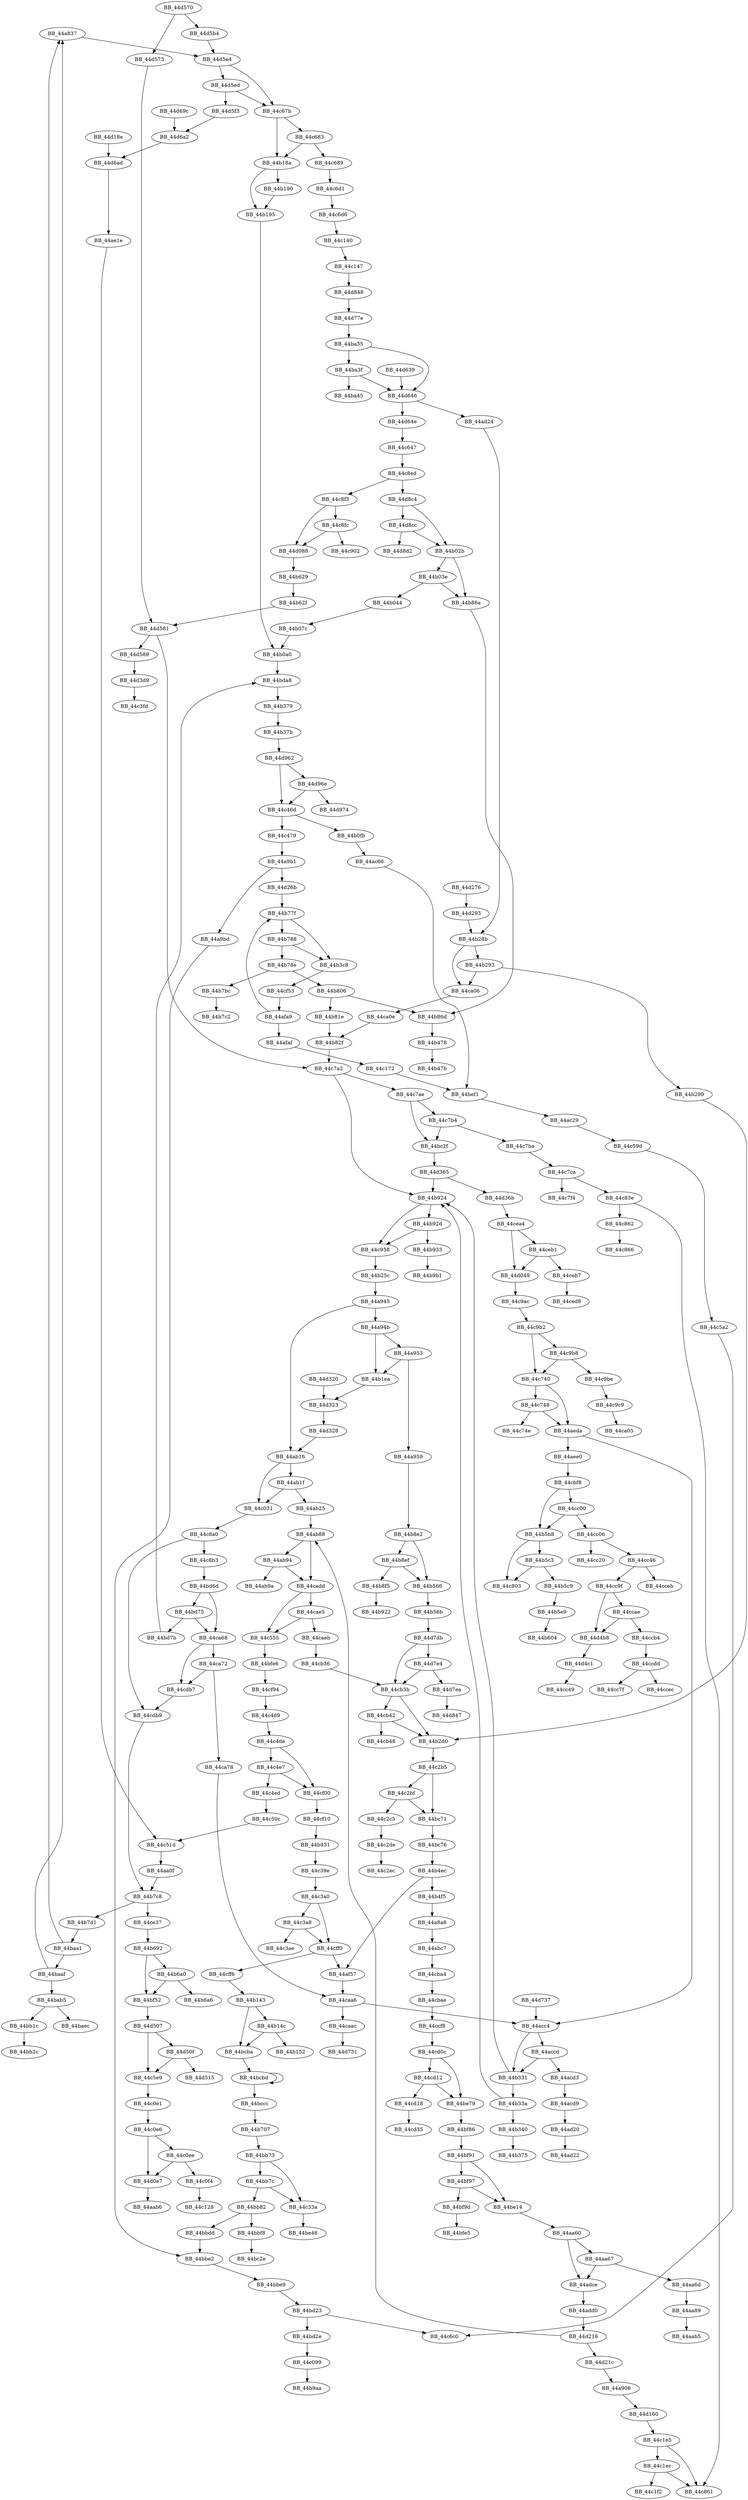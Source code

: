 DiGraph sub_44D18E{
BB_44a837->BB_44d5e4
BB_44a8a8->BB_44abc7
BB_44a906->BB_44d160
BB_44a945->BB_44a94b
BB_44a945->BB_44ab16
BB_44a94b->BB_44a953
BB_44a94b->BB_44b1ea
BB_44a953->BB_44a959
BB_44a953->BB_44b1ea
BB_44a959->BB_44b8e2
BB_44a9b1->BB_44a9bd
BB_44a9b1->BB_44d26b
BB_44a9bd->BB_44bbe2
BB_44aa0f->BB_44b7c8
BB_44aa60->BB_44aa67
BB_44aa60->BB_44adce
BB_44aa67->BB_44aa6d
BB_44aa67->BB_44adce
BB_44aa6d->BB_44aa89
BB_44aa89->BB_44aab5
BB_44ab16->BB_44ab1f
BB_44ab16->BB_44c031
BB_44ab1f->BB_44ab25
BB_44ab1f->BB_44c031
BB_44ab25->BB_44ab88
BB_44ab88->BB_44ab94
BB_44ab88->BB_44cadd
BB_44ab94->BB_44ab9a
BB_44ab94->BB_44cadd
BB_44abc7->BB_44cba4
BB_44ac29->BB_44c59d
BB_44ac66->BB_44bef1
BB_44acc4->BB_44accd
BB_44acc4->BB_44b331
BB_44accd->BB_44acd3
BB_44accd->BB_44b331
BB_44acd3->BB_44acd9
BB_44acd9->BB_44ad20
BB_44ad20->BB_44ad22
BB_44ad24->BB_44b28b
BB_44adce->BB_44add0
BB_44add0->BB_44d216
BB_44ae1e->BB_44c51d
BB_44aeda->BB_44acc4
BB_44aeda->BB_44aee0
BB_44aee0->BB_44cbf8
BB_44af57->BB_44caa6
BB_44afa9->BB_44afaf
BB_44afa9->BB_44b77f
BB_44afaf->BB_44c172
BB_44b02b->BB_44b03e
BB_44b02b->BB_44b86a
BB_44b03e->BB_44b044
BB_44b03e->BB_44b86a
BB_44b044->BB_44b07c
BB_44b07c->BB_44b0a0
BB_44b0a0->BB_44bda8
BB_44b0fb->BB_44ac66
BB_44b143->BB_44b14c
BB_44b143->BB_44bcba
BB_44b14c->BB_44b152
BB_44b14c->BB_44bcba
BB_44b18a->BB_44b190
BB_44b18a->BB_44b195
BB_44b190->BB_44b195
BB_44b195->BB_44b0a0
BB_44b1ea->BB_44d323
BB_44b25c->BB_44a945
BB_44b28b->BB_44b293
BB_44b28b->BB_44ca06
BB_44b293->BB_44b299
BB_44b293->BB_44ca06
BB_44b299->BB_44b2d0
BB_44b2d0->BB_44c2b5
BB_44b331->BB_44b33a
BB_44b331->BB_44b924
BB_44b33a->BB_44b340
BB_44b33a->BB_44b924
BB_44b340->BB_44b375
BB_44b379->BB_44b37b
BB_44b37b->BB_44d962
BB_44b3c8->BB_44cf53
BB_44b431->BB_44c39e
BB_44b478->BB_44b47b
BB_44b4ec->BB_44af57
BB_44b4ec->BB_44b4f5
BB_44b4f5->BB_44a8a8
BB_44b566->BB_44b56b
BB_44b56b->BB_44d7db
BB_44b5b8->BB_44b5c3
BB_44b5b8->BB_44c803
BB_44b5c3->BB_44b5c9
BB_44b5c3->BB_44c803
BB_44b5c9->BB_44b5e9
BB_44b5e9->BB_44b604
BB_44b629->BB_44b62f
BB_44b62f->BB_44d581
BB_44b692->BB_44b6a0
BB_44b692->BB_44bf52
BB_44b6a0->BB_44b6a6
BB_44b6a0->BB_44bf52
BB_44b707->BB_44bb73
BB_44b77f->BB_44b3c8
BB_44b77f->BB_44b788
BB_44b788->BB_44b3c8
BB_44b788->BB_44b78e
BB_44b78e->BB_44b7bc
BB_44b78e->BB_44b806
BB_44b7bc->BB_44b7c2
BB_44b7c8->BB_44b7d1
BB_44b7c8->BB_44ce37
BB_44b7d1->BB_44baa1
BB_44b806->BB_44b81e
BB_44b806->BB_44b86d
BB_44b81e->BB_44b82f
BB_44b82f->BB_44c7a2
BB_44b86a->BB_44b86d
BB_44b86d->BB_44b478
BB_44b8e2->BB_44b566
BB_44b8e2->BB_44b8ef
BB_44b8ef->BB_44b566
BB_44b8ef->BB_44b8f5
BB_44b8f5->BB_44b922
BB_44b924->BB_44b92d
BB_44b924->BB_44c958
BB_44b92d->BB_44b933
BB_44b92d->BB_44c958
BB_44b933->BB_44b9b1
BB_44ba35->BB_44ba3f
BB_44ba35->BB_44d646
BB_44ba3f->BB_44ba45
BB_44ba3f->BB_44d646
BB_44baa1->BB_44a837
BB_44baa1->BB_44baaf
BB_44baaf->BB_44a837
BB_44baaf->BB_44bab5
BB_44bab5->BB_44baec
BB_44bab5->BB_44bb1c
BB_44bb1c->BB_44bb2c
BB_44bb73->BB_44bb7c
BB_44bb73->BB_44c33a
BB_44bb7c->BB_44bb82
BB_44bb7c->BB_44c33a
BB_44bb82->BB_44bbdd
BB_44bb82->BB_44bbf8
BB_44bbdd->BB_44bbe2
BB_44bbe2->BB_44bbe9
BB_44bbe9->BB_44bd23
BB_44bbf8->BB_44bc2e
BB_44bc2f->BB_44d365
BB_44bc71->BB_44bc76
BB_44bc76->BB_44b4ec
BB_44bcba->BB_44bcbd
BB_44bcbd->BB_44bcbd
BB_44bcbd->BB_44bccc
BB_44bccc->BB_44b707
BB_44bd23->BB_44bd2e
BB_44bd23->BB_44c6c0
BB_44bd2e->BB_44c099
BB_44bd6d->BB_44bd75
BB_44bd6d->BB_44ca68
BB_44bd75->BB_44bd7b
BB_44bd75->BB_44ca68
BB_44bd7b->BB_44bda8
BB_44bda8->BB_44b379
BB_44be14->BB_44aa60
BB_44be79->BB_44bf86
BB_44bef1->BB_44ac29
BB_44bf52->BB_44d507
BB_44bf86->BB_44bf91
BB_44bf91->BB_44be14
BB_44bf91->BB_44bf97
BB_44bf97->BB_44be14
BB_44bf97->BB_44bf9d
BB_44bf9d->BB_44bfe5
BB_44bfe6->BB_44cf94
BB_44c031->BB_44c8a0
BB_44c099->BB_44b9aa
BB_44c0e1->BB_44c0e6
BB_44c0e6->BB_44c0ee
BB_44c0e6->BB_44d0e7
BB_44c0ee->BB_44c0f4
BB_44c0ee->BB_44d0e7
BB_44c0f4->BB_44c128
BB_44c140->BB_44c147
BB_44c147->BB_44d848
BB_44c172->BB_44bef1
BB_44c1e5->BB_44c1ec
BB_44c1e5->BB_44c861
BB_44c1ec->BB_44c1f2
BB_44c1ec->BB_44c861
BB_44c2b5->BB_44bc71
BB_44c2b5->BB_44c2bf
BB_44c2bf->BB_44bc71
BB_44c2bf->BB_44c2c5
BB_44c2c5->BB_44c2de
BB_44c2de->BB_44c2ec
BB_44c33a->BB_44be46
BB_44c39e->BB_44c3a0
BB_44c3a0->BB_44c3a8
BB_44c3a0->BB_44cff0
BB_44c3a8->BB_44c3ae
BB_44c3a8->BB_44cff0
BB_44c46d->BB_44b0fb
BB_44c46d->BB_44c479
BB_44c479->BB_44a9b1
BB_44c4d9->BB_44c4de
BB_44c4de->BB_44c4e7
BB_44c4de->BB_44cf00
BB_44c4e7->BB_44c4ed
BB_44c4e7->BB_44cf00
BB_44c4ed->BB_44c50c
BB_44c50c->BB_44c51d
BB_44c51d->BB_44aa0f
BB_44c555->BB_44bfe6
BB_44c59d->BB_44c5a2
BB_44c5a2->BB_44c6c0
BB_44c5e9->BB_44c0e1
BB_44c647->BB_44c8ed
BB_44c67b->BB_44b18a
BB_44c67b->BB_44c683
BB_44c683->BB_44b18a
BB_44c683->BB_44c689
BB_44c689->BB_44c6d1
BB_44c6d1->BB_44c6d6
BB_44c6d6->BB_44c140
BB_44c740->BB_44aeda
BB_44c740->BB_44c748
BB_44c748->BB_44aeda
BB_44c748->BB_44c74e
BB_44c7a2->BB_44b924
BB_44c7a2->BB_44c7ae
BB_44c7ae->BB_44bc2f
BB_44c7ae->BB_44c7b4
BB_44c7b4->BB_44bc2f
BB_44c7b4->BB_44c7ba
BB_44c7ba->BB_44c7ca
BB_44c7ca->BB_44c7f4
BB_44c7ca->BB_44c83e
BB_44c83e->BB_44c861
BB_44c83e->BB_44c862
BB_44c862->BB_44c866
BB_44c8a0->BB_44c8b3
BB_44c8a0->BB_44cdb9
BB_44c8b3->BB_44bd6d
BB_44c8ed->BB_44c8f3
BB_44c8ed->BB_44d8c4
BB_44c8f3->BB_44c8fc
BB_44c8f3->BB_44d088
BB_44c8fc->BB_44c902
BB_44c8fc->BB_44d088
BB_44c958->BB_44b25c
BB_44c9ac->BB_44c9b2
BB_44c9b2->BB_44c740
BB_44c9b2->BB_44c9b8
BB_44c9b8->BB_44c740
BB_44c9b8->BB_44c9be
BB_44c9be->BB_44c9c9
BB_44c9c9->BB_44ca05
BB_44ca06->BB_44ca0e
BB_44ca0e->BB_44b82f
BB_44ca68->BB_44ca72
BB_44ca68->BB_44cdb7
BB_44ca72->BB_44ca78
BB_44ca72->BB_44cdb7
BB_44ca78->BB_44caa6
BB_44caa6->BB_44acc4
BB_44caa6->BB_44caac
BB_44caac->BB_44d731
BB_44cadd->BB_44c555
BB_44cadd->BB_44cae5
BB_44cae5->BB_44c555
BB_44cae5->BB_44caeb
BB_44caeb->BB_44cb36
BB_44cb36->BB_44cb3b
BB_44cb3b->BB_44b2d0
BB_44cb3b->BB_44cb42
BB_44cb42->BB_44b2d0
BB_44cb42->BB_44cb48
BB_44cba4->BB_44cbae
BB_44cbae->BB_44ccf8
BB_44cbf8->BB_44b5b8
BB_44cbf8->BB_44cc00
BB_44cc00->BB_44b5b8
BB_44cc00->BB_44cc06
BB_44cc06->BB_44cc20
BB_44cc06->BB_44cc46
BB_44cc46->BB_44cc9f
BB_44cc46->BB_44cceb
BB_44cc9f->BB_44ccae
BB_44cc9f->BB_44d4b8
BB_44ccae->BB_44ccb4
BB_44ccae->BB_44d4b8
BB_44ccb4->BB_44ccdd
BB_44ccdd->BB_44cc7f
BB_44ccdd->BB_44ccec
BB_44ccf8->BB_44cd0c
BB_44cd0c->BB_44be79
BB_44cd0c->BB_44cd12
BB_44cd12->BB_44be79
BB_44cd12->BB_44cd18
BB_44cd18->BB_44cd35
BB_44cdb7->BB_44cdb9
BB_44cdb9->BB_44b7c8
BB_44ce37->BB_44b692
BB_44cea4->BB_44ceb1
BB_44cea4->BB_44d049
BB_44ceb1->BB_44ceb7
BB_44ceb1->BB_44d049
BB_44ceb7->BB_44ced8
BB_44cf00->BB_44cf10
BB_44cf10->BB_44b431
BB_44cf53->BB_44afa9
BB_44cf94->BB_44c4d9
BB_44cff0->BB_44af57
BB_44cff0->BB_44cff6
BB_44cff6->BB_44b143
BB_44d049->BB_44c9ac
BB_44d088->BB_44b629
BB_44d0e7->BB_44aab6
BB_44d160->BB_44c1e5
BB_44d18e->BB_44d6ad
BB_44d216->BB_44ab88
BB_44d216->BB_44d21c
BB_44d21c->BB_44a906
BB_44d26b->BB_44b77f
BB_44d276->BB_44d293
BB_44d293->BB_44b28b
BB_44d320->BB_44d323
BB_44d323->BB_44d328
BB_44d328->BB_44ab16
BB_44d365->BB_44b924
BB_44d365->BB_44d36b
BB_44d36b->BB_44cea4
BB_44d3d9->BB_44c3fd
BB_44d4b8->BB_44d4c1
BB_44d4c1->BB_44cc49
BB_44d507->BB_44c5e9
BB_44d507->BB_44d50f
BB_44d50f->BB_44c5e9
BB_44d50f->BB_44d515
BB_44d570->BB_44d573
BB_44d570->BB_44d5b4
BB_44d573->BB_44d581
BB_44d581->BB_44c7a2
BB_44d581->BB_44d589
BB_44d589->BB_44d3d9
BB_44d5b4->BB_44d5e4
BB_44d5e4->BB_44c67b
BB_44d5e4->BB_44d5ed
BB_44d5ed->BB_44c67b
BB_44d5ed->BB_44d5f3
BB_44d5f3->BB_44d6a2
BB_44d639->BB_44d646
BB_44d646->BB_44ad24
BB_44d646->BB_44d64e
BB_44d64e->BB_44c647
BB_44d69c->BB_44d6a2
BB_44d6a2->BB_44d6ad
BB_44d6ad->BB_44ae1e
BB_44d737->BB_44acc4
BB_44d77e->BB_44ba35
BB_44d7db->BB_44cb3b
BB_44d7db->BB_44d7e4
BB_44d7e4->BB_44cb3b
BB_44d7e4->BB_44d7ea
BB_44d7ea->BB_44d847
BB_44d848->BB_44d77e
BB_44d8c4->BB_44b02b
BB_44d8c4->BB_44d8cc
BB_44d8cc->BB_44b02b
BB_44d8cc->BB_44d8d2
BB_44d962->BB_44c46d
BB_44d962->BB_44d96e
BB_44d96e->BB_44c46d
BB_44d96e->BB_44d974
}

